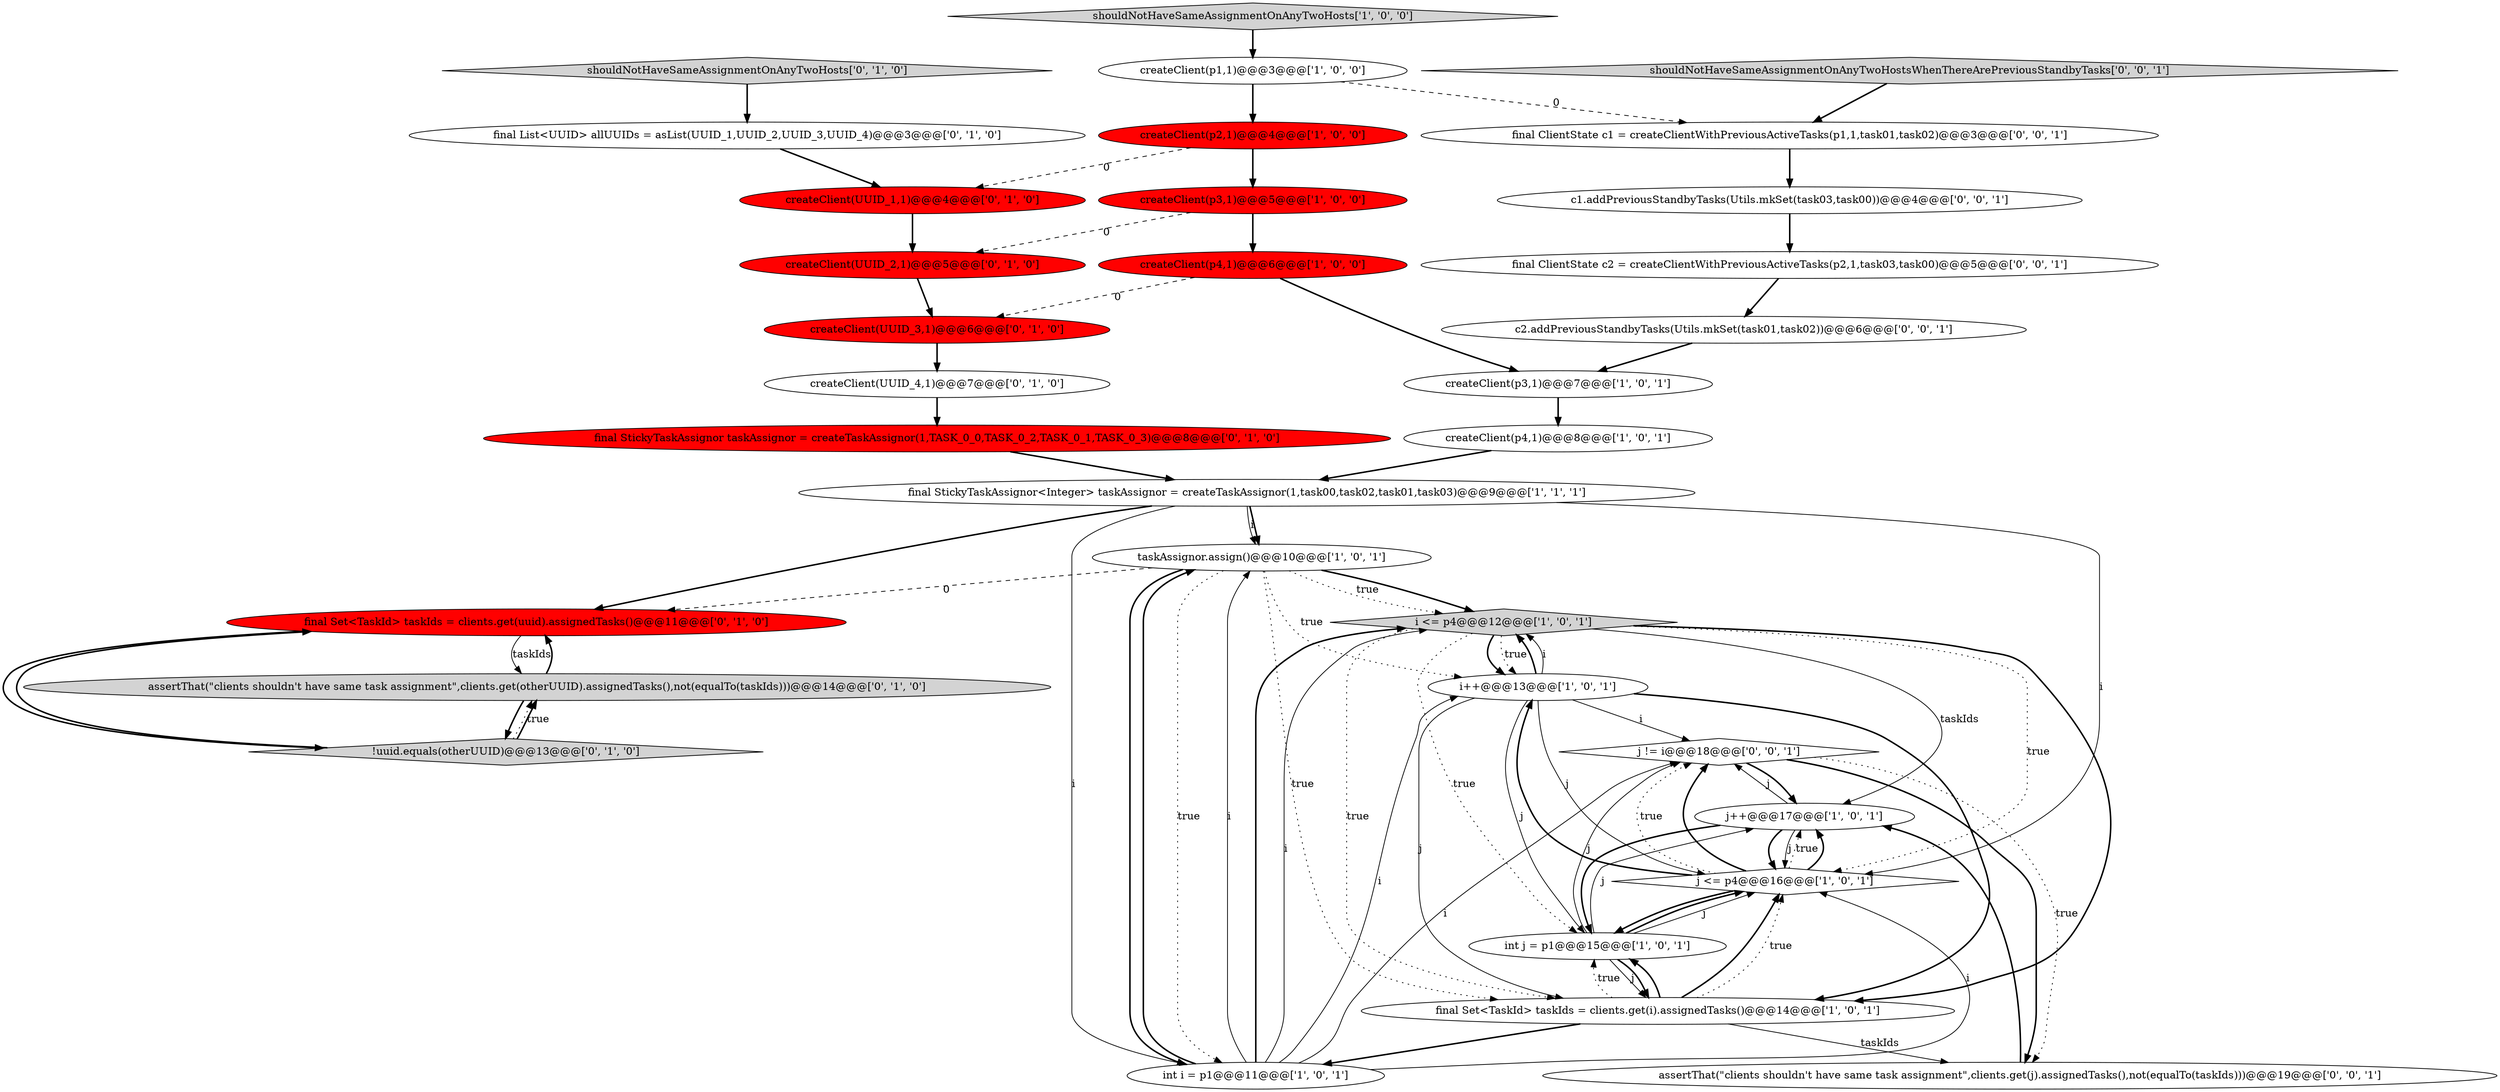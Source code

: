 digraph {
12 [style = filled, label = "createClient(p3,1)@@@5@@@['1', '0', '0']", fillcolor = red, shape = ellipse image = "AAA1AAABBB1BBB"];
22 [style = filled, label = "final StickyTaskAssignor taskAssignor = createTaskAssignor(1,TASK_0_0,TASK_0_2,TASK_0_1,TASK_0_3)@@@8@@@['0', '1', '0']", fillcolor = red, shape = ellipse image = "AAA1AAABBB2BBB"];
19 [style = filled, label = "createClient(UUID_1,1)@@@4@@@['0', '1', '0']", fillcolor = red, shape = ellipse image = "AAA1AAABBB2BBB"];
32 [style = filled, label = "c2.addPreviousStandbyTasks(Utils.mkSet(task01,task02))@@@6@@@['0', '0', '1']", fillcolor = white, shape = ellipse image = "AAA0AAABBB3BBB"];
26 [style = filled, label = "shouldNotHaveSameAssignmentOnAnyTwoHostsWhenThereArePreviousStandbyTasks['0', '0', '1']", fillcolor = lightgray, shape = diamond image = "AAA0AAABBB3BBB"];
31 [style = filled, label = "c1.addPreviousStandbyTasks(Utils.mkSet(task03,task00))@@@4@@@['0', '0', '1']", fillcolor = white, shape = ellipse image = "AAA0AAABBB3BBB"];
27 [style = filled, label = "j != i@@@18@@@['0', '0', '1']", fillcolor = white, shape = diamond image = "AAA0AAABBB3BBB"];
24 [style = filled, label = "assertThat(\"clients shouldn't have same task assignment\",clients.get(otherUUID).assignedTasks(),not(equalTo(taskIds)))@@@14@@@['0', '1', '0']", fillcolor = lightgray, shape = ellipse image = "AAA0AAABBB2BBB"];
6 [style = filled, label = "i <= p4@@@12@@@['1', '0', '1']", fillcolor = lightgray, shape = diamond image = "AAA0AAABBB1BBB"];
13 [style = filled, label = "createClient(p4,1)@@@6@@@['1', '0', '0']", fillcolor = red, shape = ellipse image = "AAA1AAABBB1BBB"];
3 [style = filled, label = "i++@@@13@@@['1', '0', '1']", fillcolor = white, shape = ellipse image = "AAA0AAABBB1BBB"];
5 [style = filled, label = "createClient(p2,1)@@@4@@@['1', '0', '0']", fillcolor = red, shape = ellipse image = "AAA1AAABBB1BBB"];
21 [style = filled, label = "createClient(UUID_2,1)@@@5@@@['0', '1', '0']", fillcolor = red, shape = ellipse image = "AAA1AAABBB2BBB"];
2 [style = filled, label = "final StickyTaskAssignor<Integer> taskAssignor = createTaskAssignor(1,task00,task02,task01,task03)@@@9@@@['1', '1', '1']", fillcolor = white, shape = ellipse image = "AAA0AAABBB1BBB"];
23 [style = filled, label = "final Set<TaskId> taskIds = clients.get(uuid).assignedTasks()@@@11@@@['0', '1', '0']", fillcolor = red, shape = ellipse image = "AAA1AAABBB2BBB"];
20 [style = filled, label = "final List<UUID> allUUIDs = asList(UUID_1,UUID_2,UUID_3,UUID_4)@@@3@@@['0', '1', '0']", fillcolor = white, shape = ellipse image = "AAA0AAABBB2BBB"];
29 [style = filled, label = "final ClientState c2 = createClientWithPreviousActiveTasks(p2,1,task03,task00)@@@5@@@['0', '0', '1']", fillcolor = white, shape = ellipse image = "AAA0AAABBB3BBB"];
17 [style = filled, label = "createClient(UUID_4,1)@@@7@@@['0', '1', '0']", fillcolor = white, shape = ellipse image = "AAA0AAABBB2BBB"];
8 [style = filled, label = "j++@@@17@@@['1', '0', '1']", fillcolor = white, shape = ellipse image = "AAA0AAABBB1BBB"];
7 [style = filled, label = "createClient(p3,1)@@@7@@@['1', '0', '1']", fillcolor = white, shape = ellipse image = "AAA0AAABBB1BBB"];
10 [style = filled, label = "final Set<TaskId> taskIds = clients.get(i).assignedTasks()@@@14@@@['1', '0', '1']", fillcolor = white, shape = ellipse image = "AAA0AAABBB1BBB"];
1 [style = filled, label = "createClient(p1,1)@@@3@@@['1', '0', '0']", fillcolor = white, shape = ellipse image = "AAA0AAABBB1BBB"];
0 [style = filled, label = "createClient(p4,1)@@@8@@@['1', '0', '1']", fillcolor = white, shape = ellipse image = "AAA0AAABBB1BBB"];
4 [style = filled, label = "shouldNotHaveSameAssignmentOnAnyTwoHosts['1', '0', '0']", fillcolor = lightgray, shape = diamond image = "AAA0AAABBB1BBB"];
18 [style = filled, label = "shouldNotHaveSameAssignmentOnAnyTwoHosts['0', '1', '0']", fillcolor = lightgray, shape = diamond image = "AAA0AAABBB2BBB"];
25 [style = filled, label = "!uuid.equals(otherUUID)@@@13@@@['0', '1', '0']", fillcolor = lightgray, shape = diamond image = "AAA0AAABBB2BBB"];
14 [style = filled, label = "taskAssignor.assign()@@@10@@@['1', '0', '1']", fillcolor = white, shape = ellipse image = "AAA0AAABBB1BBB"];
15 [style = filled, label = "int j = p1@@@15@@@['1', '0', '1']", fillcolor = white, shape = ellipse image = "AAA0AAABBB1BBB"];
11 [style = filled, label = "j <= p4@@@16@@@['1', '0', '1']", fillcolor = white, shape = diamond image = "AAA0AAABBB1BBB"];
28 [style = filled, label = "final ClientState c1 = createClientWithPreviousActiveTasks(p1,1,task01,task02)@@@3@@@['0', '0', '1']", fillcolor = white, shape = ellipse image = "AAA0AAABBB3BBB"];
16 [style = filled, label = "createClient(UUID_3,1)@@@6@@@['0', '1', '0']", fillcolor = red, shape = ellipse image = "AAA1AAABBB2BBB"];
9 [style = filled, label = "int i = p1@@@11@@@['1', '0', '1']", fillcolor = white, shape = ellipse image = "AAA0AAABBB1BBB"];
30 [style = filled, label = "assertThat(\"clients shouldn't have same task assignment\",clients.get(j).assignedTasks(),not(equalTo(taskIds)))@@@19@@@['0', '0', '1']", fillcolor = white, shape = ellipse image = "AAA0AAABBB3BBB"];
1->5 [style = bold, label=""];
6->3 [style = bold, label=""];
23->24 [style = solid, label="taskIds"];
2->9 [style = solid, label="i"];
3->15 [style = solid, label="j"];
15->10 [style = bold, label=""];
9->14 [style = solid, label="i"];
15->10 [style = solid, label="j"];
12->21 [style = dashed, label="0"];
9->6 [style = bold, label=""];
2->23 [style = bold, label=""];
15->11 [style = bold, label=""];
9->6 [style = solid, label="i"];
6->8 [style = solid, label="taskIds"];
2->14 [style = bold, label=""];
9->14 [style = bold, label=""];
14->3 [style = dotted, label="true"];
21->16 [style = bold, label=""];
14->9 [style = bold, label=""];
11->8 [style = dotted, label="true"];
10->30 [style = solid, label="taskIds"];
26->28 [style = bold, label=""];
6->11 [style = dotted, label="true"];
30->8 [style = bold, label=""];
6->3 [style = dotted, label="true"];
8->11 [style = bold, label=""];
6->15 [style = dotted, label="true"];
10->11 [style = bold, label=""];
23->25 [style = bold, label=""];
27->30 [style = bold, label=""];
3->10 [style = solid, label="j"];
31->29 [style = bold, label=""];
8->11 [style = solid, label="j"];
7->0 [style = bold, label=""];
32->7 [style = bold, label=""];
16->17 [style = bold, label=""];
15->8 [style = solid, label="j"];
8->27 [style = solid, label="j"];
3->10 [style = bold, label=""];
25->24 [style = bold, label=""];
18->20 [style = bold, label=""];
15->11 [style = solid, label="j"];
29->32 [style = bold, label=""];
2->14 [style = solid, label="i"];
11->8 [style = bold, label=""];
20->19 [style = bold, label=""];
27->8 [style = bold, label=""];
14->6 [style = bold, label=""];
8->15 [style = bold, label=""];
22->2 [style = bold, label=""];
28->31 [style = bold, label=""];
3->6 [style = bold, label=""];
25->24 [style = dotted, label="true"];
1->28 [style = dashed, label="0"];
3->6 [style = solid, label="i"];
6->10 [style = dotted, label="true"];
12->13 [style = bold, label=""];
14->23 [style = dashed, label="0"];
2->11 [style = solid, label="i"];
11->27 [style = dotted, label="true"];
11->3 [style = bold, label=""];
10->11 [style = dotted, label="true"];
24->25 [style = bold, label=""];
6->10 [style = bold, label=""];
10->9 [style = bold, label=""];
4->1 [style = bold, label=""];
5->19 [style = dashed, label="0"];
13->16 [style = dashed, label="0"];
24->23 [style = bold, label=""];
14->6 [style = dotted, label="true"];
19->21 [style = bold, label=""];
3->11 [style = solid, label="j"];
10->15 [style = bold, label=""];
3->27 [style = solid, label="i"];
25->23 [style = bold, label=""];
0->2 [style = bold, label=""];
15->27 [style = solid, label="j"];
17->22 [style = bold, label=""];
14->10 [style = dotted, label="true"];
11->15 [style = bold, label=""];
9->11 [style = solid, label="i"];
10->15 [style = dotted, label="true"];
27->30 [style = dotted, label="true"];
5->12 [style = bold, label=""];
13->7 [style = bold, label=""];
14->9 [style = dotted, label="true"];
9->27 [style = solid, label="i"];
9->3 [style = solid, label="i"];
11->27 [style = bold, label=""];
}
